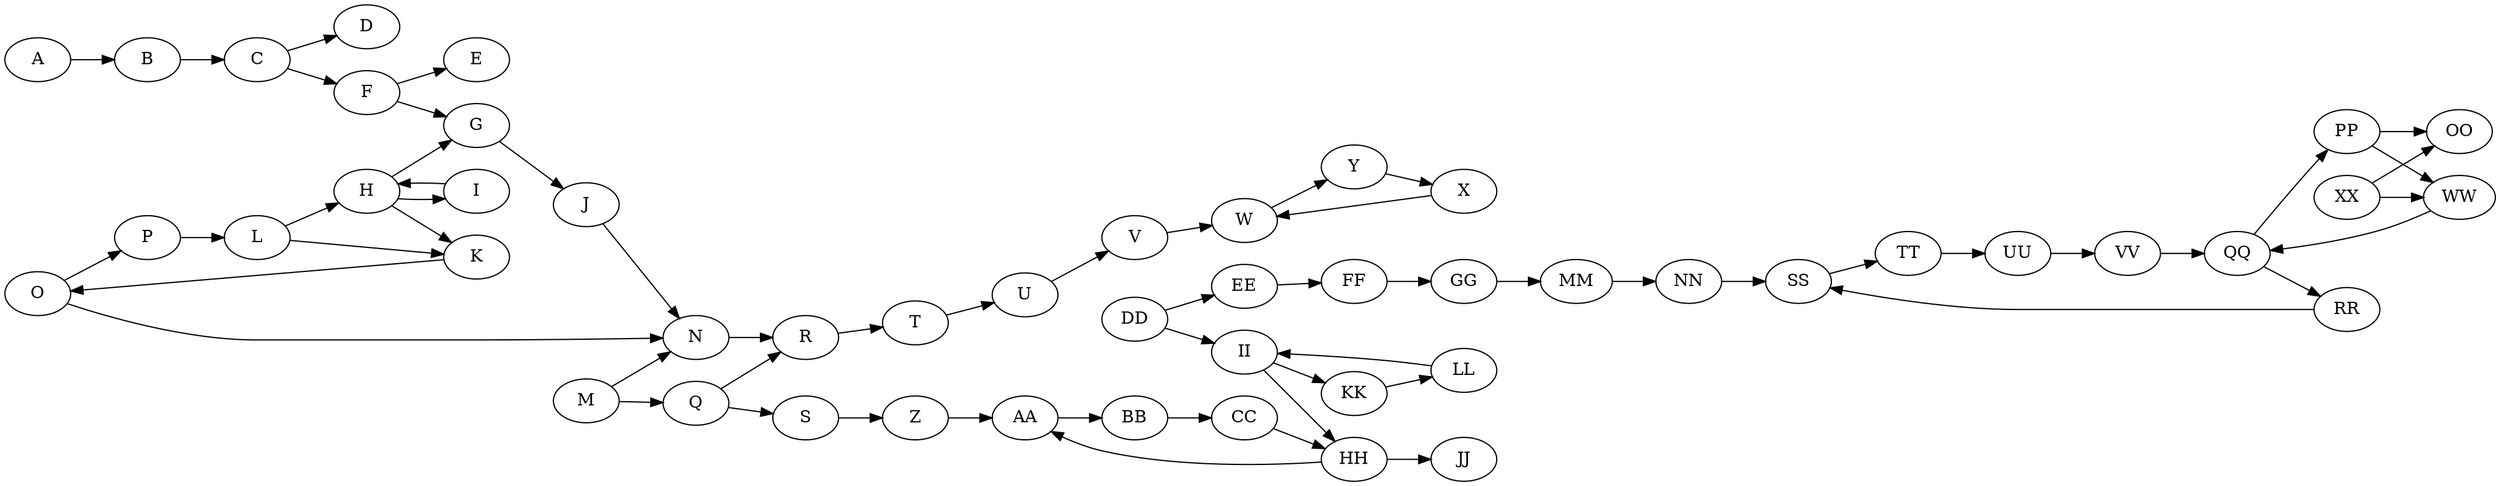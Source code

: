 digraph {
rankdir = "LR"
A -> B 
B -> C 
C -> D 
C -> F 
F -> E
F -> G
H -> G 
H -> I 
I -> H 
G -> J 
H -> K
L -> H
J -> N
K -> O 
O -> P
P -> L
L -> K
O -> N
M -> N
N -> R 
M -> Q
Q -> R 
Q -> S 
R -> T 
S -> Z 
T -> U
U -> V 
V -> W
W -> Y
Y -> X
X -> W 
Z -> AA
AA -> BB
BB -> CC
CC -> HH
DD -> II 
II -> HH 
HH -> AA 
HH -> JJ
II -> KK 
KK -> LL 
LL -> II 
DD -> EE 
EE -> FF 
FF -> GG 
GG -> MM 
MM -> NN
NN -> SS
SS -> TT 
TT -> UU 
UU -> VV
VV -> QQ
QQ -> RR
RR -> SS
QQ -> PP
PP -> OO
PP -> WW
WW -> QQ
XX -> WW
XX -> OO
}